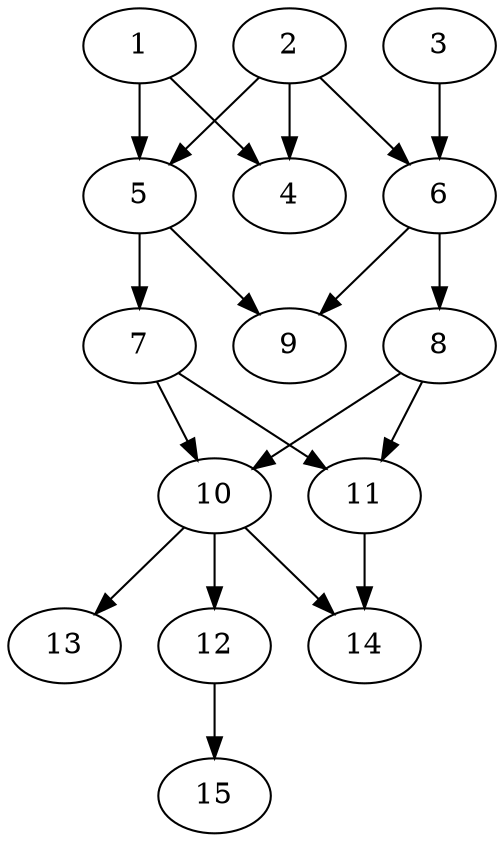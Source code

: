// DAG automatically generated by daggen at Thu Oct  3 13:59:27 2019
// ./daggen --dot -n 15 --ccr 0.3 --fat 0.5 --regular 0.7 --density 0.7 --mindata 5242880 --maxdata 52428800 
digraph G {
  1 [size="68485120", alpha="0.13", expect_size="20545536"] 
  1 -> 4 [size ="20545536"]
  1 -> 5 [size ="20545536"]
  2 [size="163809280", alpha="0.04", expect_size="49142784"] 
  2 -> 4 [size ="49142784"]
  2 -> 5 [size ="49142784"]
  2 -> 6 [size ="49142784"]
  3 [size="24340480", alpha="0.05", expect_size="7302144"] 
  3 -> 6 [size ="7302144"]
  4 [size="119773867", alpha="0.13", expect_size="35932160"] 
  5 [size="120101547", alpha="0.15", expect_size="36030464"] 
  5 -> 7 [size ="36030464"]
  5 -> 9 [size ="36030464"]
  6 [size="79943680", alpha="0.11", expect_size="23983104"] 
  6 -> 8 [size ="23983104"]
  6 -> 9 [size ="23983104"]
  7 [size="41888427", alpha="0.03", expect_size="12566528"] 
  7 -> 10 [size ="12566528"]
  7 -> 11 [size ="12566528"]
  8 [size="170905600", alpha="0.14", expect_size="51271680"] 
  8 -> 10 [size ="51271680"]
  8 -> 11 [size ="51271680"]
  9 [size="127726933", alpha="0.07", expect_size="38318080"] 
  10 [size="102638933", alpha="0.07", expect_size="30791680"] 
  10 -> 12 [size ="30791680"]
  10 -> 13 [size ="30791680"]
  10 -> 14 [size ="30791680"]
  11 [size="61457067", alpha="0.08", expect_size="18437120"] 
  11 -> 14 [size ="18437120"]
  12 [size="164423680", alpha="0.02", expect_size="49327104"] 
  12 -> 15 [size ="49327104"]
  13 [size="41966933", alpha="0.05", expect_size="12590080"] 
  14 [size="83568640", alpha="0.06", expect_size="25070592"] 
  15 [size="28873387", alpha="0.06", expect_size="8662016"] 
}
